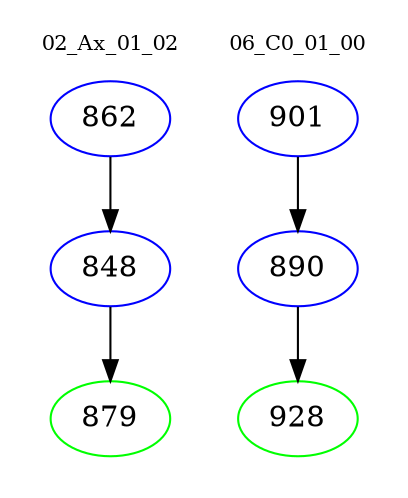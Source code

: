 digraph{
subgraph cluster_0 {
color = white
label = "02_Ax_01_02";
fontsize=10;
T0_862 [label="862", color="blue"]
T0_862 -> T0_848 [color="black"]
T0_848 [label="848", color="blue"]
T0_848 -> T0_879 [color="black"]
T0_879 [label="879", color="green"]
}
subgraph cluster_1 {
color = white
label = "06_C0_01_00";
fontsize=10;
T1_901 [label="901", color="blue"]
T1_901 -> T1_890 [color="black"]
T1_890 [label="890", color="blue"]
T1_890 -> T1_928 [color="black"]
T1_928 [label="928", color="green"]
}
}
